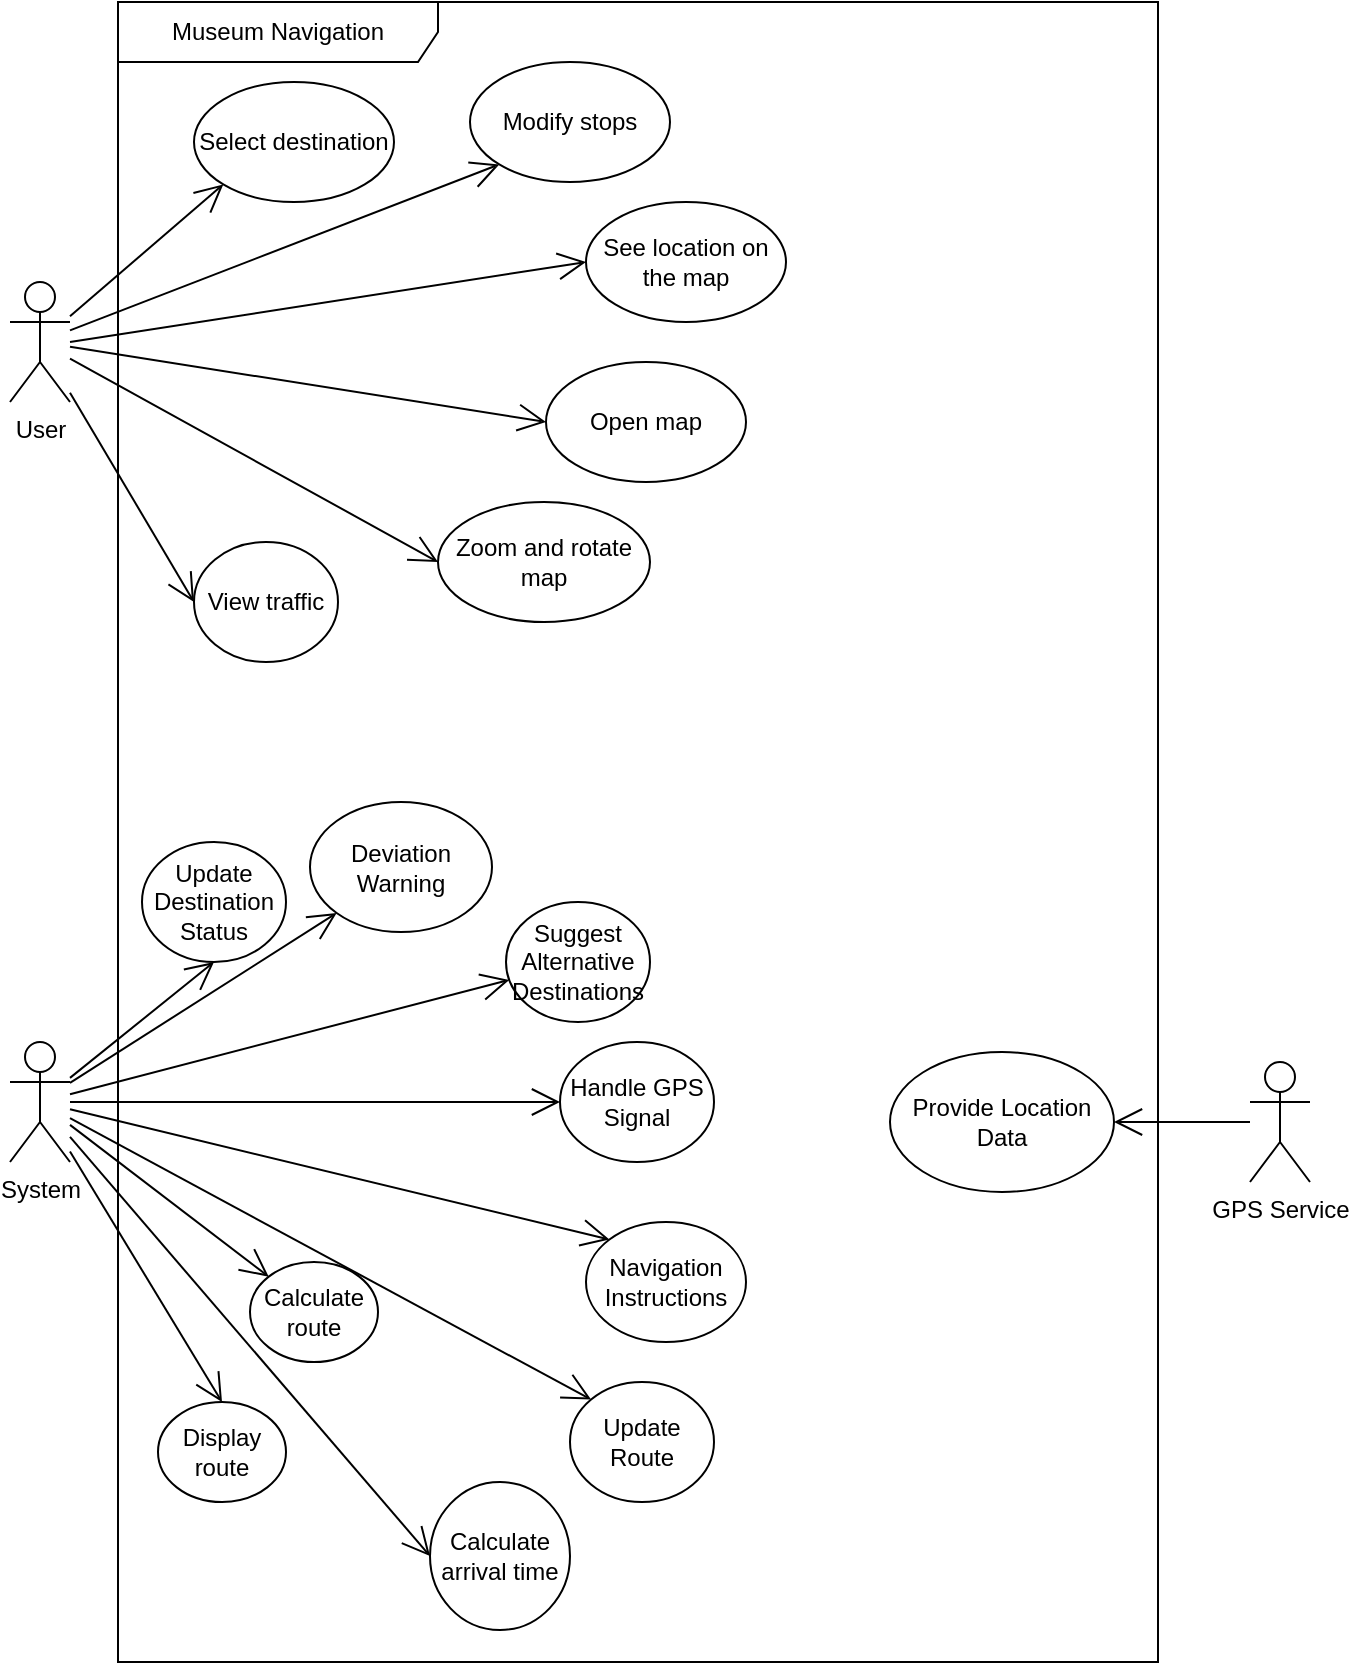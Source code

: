 <mxfile version="26.1.1">
  <diagram name="Page-1" id="qi3lIp9ydv2oDx0npDC7">
    <mxGraphModel dx="1075" dy="1633" grid="1" gridSize="10" guides="1" tooltips="1" connect="1" arrows="1" fold="1" page="1" pageScale="1" pageWidth="827" pageHeight="1169" math="0" shadow="0">
      <root>
        <mxCell id="0" />
        <mxCell id="1" parent="0" />
        <mxCell id="xxnfUtCZBif7c-njbAb_-1" value="&lt;div&gt;Museum Navigation&lt;/div&gt;" style="shape=umlFrame;whiteSpace=wrap;html=1;pointerEvents=0;recursiveResize=0;container=1;collapsible=0;width=160;" parent="1" vertex="1">
          <mxGeometry x="154" y="-450" width="520" height="830" as="geometry" />
        </mxCell>
        <mxCell id="xxnfUtCZBif7c-njbAb_-9" value="Open map" style="ellipse;whiteSpace=wrap;html=1;" parent="xxnfUtCZBif7c-njbAb_-1" vertex="1">
          <mxGeometry x="214" y="180" width="100" height="60" as="geometry" />
        </mxCell>
        <mxCell id="xxnfUtCZBif7c-njbAb_-10" value="See location on the map" style="ellipse;whiteSpace=wrap;html=1;" parent="xxnfUtCZBif7c-njbAb_-1" vertex="1">
          <mxGeometry x="234" y="100" width="100" height="60" as="geometry" />
        </mxCell>
        <mxCell id="xxnfUtCZBif7c-njbAb_-13" value="Select destination" style="ellipse;whiteSpace=wrap;html=1;" parent="xxnfUtCZBif7c-njbAb_-1" vertex="1">
          <mxGeometry x="38" y="40" width="100" height="60" as="geometry" />
        </mxCell>
        <mxCell id="xxnfUtCZBif7c-njbAb_-14" value="Modify stops" style="ellipse;whiteSpace=wrap;html=1;" parent="xxnfUtCZBif7c-njbAb_-1" vertex="1">
          <mxGeometry x="176" y="30" width="100" height="60" as="geometry" />
        </mxCell>
        <mxCell id="xxnfUtCZBif7c-njbAb_-17" value="Zoom and rotate map" style="ellipse;whiteSpace=wrap;html=1;" parent="xxnfUtCZBif7c-njbAb_-1" vertex="1">
          <mxGeometry x="160" y="250" width="106" height="60" as="geometry" />
        </mxCell>
        <mxCell id="xxnfUtCZBif7c-njbAb_-22" value="Provide Location Data" style="ellipse;whiteSpace=wrap;html=1;" parent="xxnfUtCZBif7c-njbAb_-1" vertex="1">
          <mxGeometry x="386" y="525" width="112" height="70" as="geometry" />
        </mxCell>
        <mxCell id="xxnfUtCZBif7c-njbAb_-27" value="Calculate arrival time" style="ellipse;whiteSpace=wrap;html=1;direction=south;" parent="xxnfUtCZBif7c-njbAb_-1" vertex="1">
          <mxGeometry x="156" y="740" width="70" height="74" as="geometry" />
        </mxCell>
        <mxCell id="xxnfUtCZBif7c-njbAb_-28" value="Calculate route" style="ellipse;whiteSpace=wrap;html=1;" parent="xxnfUtCZBif7c-njbAb_-1" vertex="1">
          <mxGeometry x="66" y="630" width="64" height="50" as="geometry" />
        </mxCell>
        <mxCell id="xxnfUtCZBif7c-njbAb_-29" value="Handle GPS Signal" style="ellipse;whiteSpace=wrap;html=1;" parent="xxnfUtCZBif7c-njbAb_-1" vertex="1">
          <mxGeometry x="221" y="520" width="77" height="60" as="geometry" />
        </mxCell>
        <mxCell id="xxnfUtCZBif7c-njbAb_-30" value="Navigation Instructions" style="ellipse;whiteSpace=wrap;html=1;" parent="xxnfUtCZBif7c-njbAb_-1" vertex="1">
          <mxGeometry x="234" y="610" width="80" height="60" as="geometry" />
        </mxCell>
        <mxCell id="xxnfUtCZBif7c-njbAb_-34" value="Update Route" style="ellipse;whiteSpace=wrap;html=1;" parent="xxnfUtCZBif7c-njbAb_-1" vertex="1">
          <mxGeometry x="226" y="690" width="72" height="60" as="geometry" />
        </mxCell>
        <mxCell id="xxnfUtCZBif7c-njbAb_-35" value="Update&lt;div&gt;Destination&lt;br&gt;&lt;div&gt;Status&lt;/div&gt;&lt;/div&gt;" style="ellipse;whiteSpace=wrap;html=1;" parent="xxnfUtCZBif7c-njbAb_-1" vertex="1">
          <mxGeometry x="12" y="420" width="72" height="60" as="geometry" />
        </mxCell>
        <mxCell id="xxnfUtCZBif7c-njbAb_-36" value="Suggest Alternative Destinations" style="ellipse;whiteSpace=wrap;html=1;" parent="xxnfUtCZBif7c-njbAb_-1" vertex="1">
          <mxGeometry x="194" y="450" width="72" height="60" as="geometry" />
        </mxCell>
        <mxCell id="xxnfUtCZBif7c-njbAb_-37" value="Deviation&lt;div&gt;Warning&lt;/div&gt;" style="ellipse;whiteSpace=wrap;html=1;" parent="xxnfUtCZBif7c-njbAb_-1" vertex="1">
          <mxGeometry x="96" y="400" width="91" height="65" as="geometry" />
        </mxCell>
        <mxCell id="xxnfUtCZBif7c-njbAb_-51" value="View traffic" style="ellipse;whiteSpace=wrap;html=1;" parent="xxnfUtCZBif7c-njbAb_-1" vertex="1">
          <mxGeometry x="38" y="270" width="72" height="60" as="geometry" />
        </mxCell>
        <mxCell id="cTKHeZEQc6TLYkNhQjcp-1" value="Display&lt;div&gt;route&lt;/div&gt;" style="ellipse;whiteSpace=wrap;html=1;" parent="xxnfUtCZBif7c-njbAb_-1" vertex="1">
          <mxGeometry x="20" y="700" width="64" height="50" as="geometry" />
        </mxCell>
        <mxCell id="xxnfUtCZBif7c-njbAb_-2" value="User" style="shape=umlActor;verticalLabelPosition=bottom;verticalAlign=top;html=1;" parent="1" vertex="1">
          <mxGeometry x="100" y="-310" width="30" height="60" as="geometry" />
        </mxCell>
        <mxCell id="xxnfUtCZBif7c-njbAb_-3" value="System" style="shape=umlActor;verticalLabelPosition=bottom;verticalAlign=top;html=1;" parent="1" vertex="1">
          <mxGeometry x="100" y="70" width="30" height="60" as="geometry" />
        </mxCell>
        <mxCell id="xxnfUtCZBif7c-njbAb_-21" value="GPS Service" style="shape=umlActor;verticalLabelPosition=bottom;verticalAlign=top;html=1;" parent="1" vertex="1">
          <mxGeometry x="720" y="80" width="30" height="60" as="geometry" />
        </mxCell>
        <mxCell id="xxnfUtCZBif7c-njbAb_-26" value="" style="endArrow=open;endFill=1;endSize=12;html=1;rounded=0;entryX=1;entryY=0.5;entryDx=0;entryDy=0;" parent="1" source="xxnfUtCZBif7c-njbAb_-21" target="xxnfUtCZBif7c-njbAb_-22" edge="1">
          <mxGeometry width="160" relative="1" as="geometry">
            <mxPoint x="420" y="140" as="sourcePoint" />
            <mxPoint x="580" y="140" as="targetPoint" />
          </mxGeometry>
        </mxCell>
        <mxCell id="Hbn11iiGn2dGavcuRzI4-10" value="" style="endArrow=open;endFill=1;endSize=12;html=1;rounded=0;entryX=0;entryY=1;entryDx=0;entryDy=0;" parent="1" source="xxnfUtCZBif7c-njbAb_-2" target="xxnfUtCZBif7c-njbAb_-13" edge="1">
          <mxGeometry width="160" relative="1" as="geometry">
            <mxPoint x="122" y="-290.5" as="sourcePoint" />
            <mxPoint x="282" y="-290.5" as="targetPoint" />
          </mxGeometry>
        </mxCell>
        <mxCell id="Hbn11iiGn2dGavcuRzI4-11" value="" style="endArrow=open;endFill=1;endSize=12;html=1;rounded=0;entryX=0;entryY=1;entryDx=0;entryDy=0;" parent="1" source="xxnfUtCZBif7c-njbAb_-2" target="xxnfUtCZBif7c-njbAb_-14" edge="1">
          <mxGeometry width="160" relative="1" as="geometry">
            <mxPoint x="140" y="-283" as="sourcePoint" />
            <mxPoint x="217" y="-349" as="targetPoint" />
          </mxGeometry>
        </mxCell>
        <mxCell id="Hbn11iiGn2dGavcuRzI4-12" value="" style="endArrow=open;endFill=1;endSize=12;html=1;rounded=0;entryX=0;entryY=0.5;entryDx=0;entryDy=0;" parent="1" source="xxnfUtCZBif7c-njbAb_-2" target="xxnfUtCZBif7c-njbAb_-9" edge="1">
          <mxGeometry width="160" relative="1" as="geometry">
            <mxPoint x="150" y="-273" as="sourcePoint" />
            <mxPoint x="227" y="-339" as="targetPoint" />
          </mxGeometry>
        </mxCell>
        <mxCell id="Hbn11iiGn2dGavcuRzI4-13" value="" style="endArrow=open;endFill=1;endSize=12;html=1;rounded=0;entryX=0;entryY=0.5;entryDx=0;entryDy=0;" parent="1" source="xxnfUtCZBif7c-njbAb_-2" target="xxnfUtCZBif7c-njbAb_-51" edge="1">
          <mxGeometry width="160" relative="1" as="geometry">
            <mxPoint x="160" y="-263" as="sourcePoint" />
            <mxPoint x="237" y="-329" as="targetPoint" />
          </mxGeometry>
        </mxCell>
        <mxCell id="Hbn11iiGn2dGavcuRzI4-14" value="" style="endArrow=open;endFill=1;endSize=12;html=1;rounded=0;entryX=0;entryY=0.5;entryDx=0;entryDy=0;" parent="1" source="xxnfUtCZBif7c-njbAb_-2" target="xxnfUtCZBif7c-njbAb_-17" edge="1">
          <mxGeometry width="160" relative="1" as="geometry">
            <mxPoint x="170" y="-253" as="sourcePoint" />
            <mxPoint x="247" y="-319" as="targetPoint" />
          </mxGeometry>
        </mxCell>
        <mxCell id="Hbn11iiGn2dGavcuRzI4-20" value="" style="endArrow=open;endFill=1;endSize=12;html=1;rounded=0;entryX=0;entryY=0.5;entryDx=0;entryDy=0;" parent="1" target="xxnfUtCZBif7c-njbAb_-10" edge="1">
          <mxGeometry width="160" relative="1" as="geometry">
            <mxPoint x="130" y="-280" as="sourcePoint" />
            <mxPoint x="307" y="-259" as="targetPoint" />
          </mxGeometry>
        </mxCell>
        <mxCell id="Hbn11iiGn2dGavcuRzI4-22" value="" style="endArrow=open;endFill=1;endSize=12;html=1;rounded=0;entryX=0.5;entryY=1;entryDx=0;entryDy=0;" parent="1" source="xxnfUtCZBif7c-njbAb_-3" target="xxnfUtCZBif7c-njbAb_-35" edge="1">
          <mxGeometry width="160" relative="1" as="geometry">
            <mxPoint x="154" y="-10" as="sourcePoint" />
            <mxPoint x="320" y="219" as="targetPoint" />
          </mxGeometry>
        </mxCell>
        <mxCell id="Hbn11iiGn2dGavcuRzI4-24" value="" style="endArrow=open;endFill=1;endSize=12;html=1;rounded=0;entryX=0;entryY=1;entryDx=0;entryDy=0;" parent="1" source="xxnfUtCZBif7c-njbAb_-3" target="xxnfUtCZBif7c-njbAb_-37" edge="1">
          <mxGeometry width="160" relative="1" as="geometry">
            <mxPoint x="122" y="109.5" as="sourcePoint" />
            <mxPoint x="282" y="109.5" as="targetPoint" />
          </mxGeometry>
        </mxCell>
        <mxCell id="Hbn11iiGn2dGavcuRzI4-25" value="" style="endArrow=open;endFill=1;endSize=12;html=1;rounded=0;" parent="1" source="xxnfUtCZBif7c-njbAb_-3" target="xxnfUtCZBif7c-njbAb_-36" edge="1">
          <mxGeometry width="160" relative="1" as="geometry">
            <mxPoint x="340" y="50" as="sourcePoint" />
            <mxPoint x="500" y="50" as="targetPoint" />
          </mxGeometry>
        </mxCell>
        <mxCell id="Hbn11iiGn2dGavcuRzI4-26" value="" style="endArrow=open;endFill=1;endSize=12;html=1;rounded=0;entryX=0;entryY=0.5;entryDx=0;entryDy=0;" parent="1" source="xxnfUtCZBif7c-njbAb_-3" target="xxnfUtCZBif7c-njbAb_-29" edge="1">
          <mxGeometry width="160" relative="1" as="geometry">
            <mxPoint x="350" y="60" as="sourcePoint" />
            <mxPoint x="360" y="110" as="targetPoint" />
          </mxGeometry>
        </mxCell>
        <mxCell id="Hbn11iiGn2dGavcuRzI4-27" value="" style="endArrow=open;endFill=1;endSize=12;html=1;rounded=0;entryX=0;entryY=0;entryDx=0;entryDy=0;" parent="1" source="xxnfUtCZBif7c-njbAb_-3" target="xxnfUtCZBif7c-njbAb_-30" edge="1">
          <mxGeometry width="160" relative="1" as="geometry">
            <mxPoint x="360" y="70" as="sourcePoint" />
            <mxPoint x="520" y="70" as="targetPoint" />
          </mxGeometry>
        </mxCell>
        <mxCell id="Hbn11iiGn2dGavcuRzI4-28" value="" style="endArrow=open;endFill=1;endSize=12;html=1;rounded=0;entryX=0;entryY=0;entryDx=0;entryDy=0;" parent="1" source="xxnfUtCZBif7c-njbAb_-3" target="xxnfUtCZBif7c-njbAb_-34" edge="1">
          <mxGeometry width="160" relative="1" as="geometry">
            <mxPoint x="370" y="80" as="sourcePoint" />
            <mxPoint x="530" y="80" as="targetPoint" />
          </mxGeometry>
        </mxCell>
        <mxCell id="Hbn11iiGn2dGavcuRzI4-29" value="" style="endArrow=open;endFill=1;endSize=12;html=1;rounded=0;entryX=0.5;entryY=1;entryDx=0;entryDy=0;" parent="1" source="xxnfUtCZBif7c-njbAb_-3" target="xxnfUtCZBif7c-njbAb_-27" edge="1">
          <mxGeometry width="160" relative="1" as="geometry">
            <mxPoint x="380" y="90" as="sourcePoint" />
            <mxPoint x="540" y="90" as="targetPoint" />
          </mxGeometry>
        </mxCell>
        <mxCell id="Hbn11iiGn2dGavcuRzI4-30" value="" style="endArrow=open;endFill=1;endSize=12;html=1;rounded=0;entryX=0;entryY=0;entryDx=0;entryDy=0;" parent="1" source="xxnfUtCZBif7c-njbAb_-3" target="xxnfUtCZBif7c-njbAb_-28" edge="1">
          <mxGeometry width="160" relative="1" as="geometry">
            <mxPoint x="390" y="100" as="sourcePoint" />
            <mxPoint x="550" y="100" as="targetPoint" />
          </mxGeometry>
        </mxCell>
        <mxCell id="X9lwy8C55iw_XoKE_09X-1" value="" style="endArrow=open;endFill=1;endSize=12;html=1;rounded=0;entryX=0.5;entryY=0;entryDx=0;entryDy=0;" edge="1" parent="1" source="xxnfUtCZBif7c-njbAb_-3" target="cTKHeZEQc6TLYkNhQjcp-1">
          <mxGeometry width="160" relative="1" as="geometry">
            <mxPoint x="58" y="127" as="sourcePoint" />
            <mxPoint x="238" y="337" as="targetPoint" />
          </mxGeometry>
        </mxCell>
      </root>
    </mxGraphModel>
  </diagram>
</mxfile>
